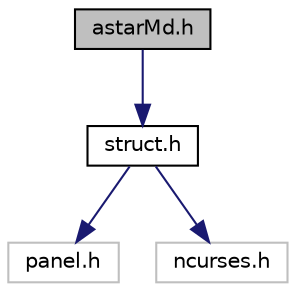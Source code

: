 digraph "astarMd.h"
{
  edge [fontname="Helvetica",fontsize="10",labelfontname="Helvetica",labelfontsize="10"];
  node [fontname="Helvetica",fontsize="10",shape=record];
  Node1 [label="astarMd.h",height=0.2,width=0.4,color="black", fillcolor="grey75", style="filled", fontcolor="black"];
  Node1 -> Node2 [color="midnightblue",fontsize="10",style="solid"];
  Node2 [label="struct.h",height=0.2,width=0.4,color="black", fillcolor="white", style="filled",URL="$df/dec/struct_8h.html",tooltip="Data structures use in the program. "];
  Node2 -> Node3 [color="midnightblue",fontsize="10",style="solid"];
  Node3 [label="panel.h",height=0.2,width=0.4,color="grey75", fillcolor="white", style="filled"];
  Node2 -> Node4 [color="midnightblue",fontsize="10",style="solid"];
  Node4 [label="ncurses.h",height=0.2,width=0.4,color="grey75", fillcolor="white", style="filled"];
}
